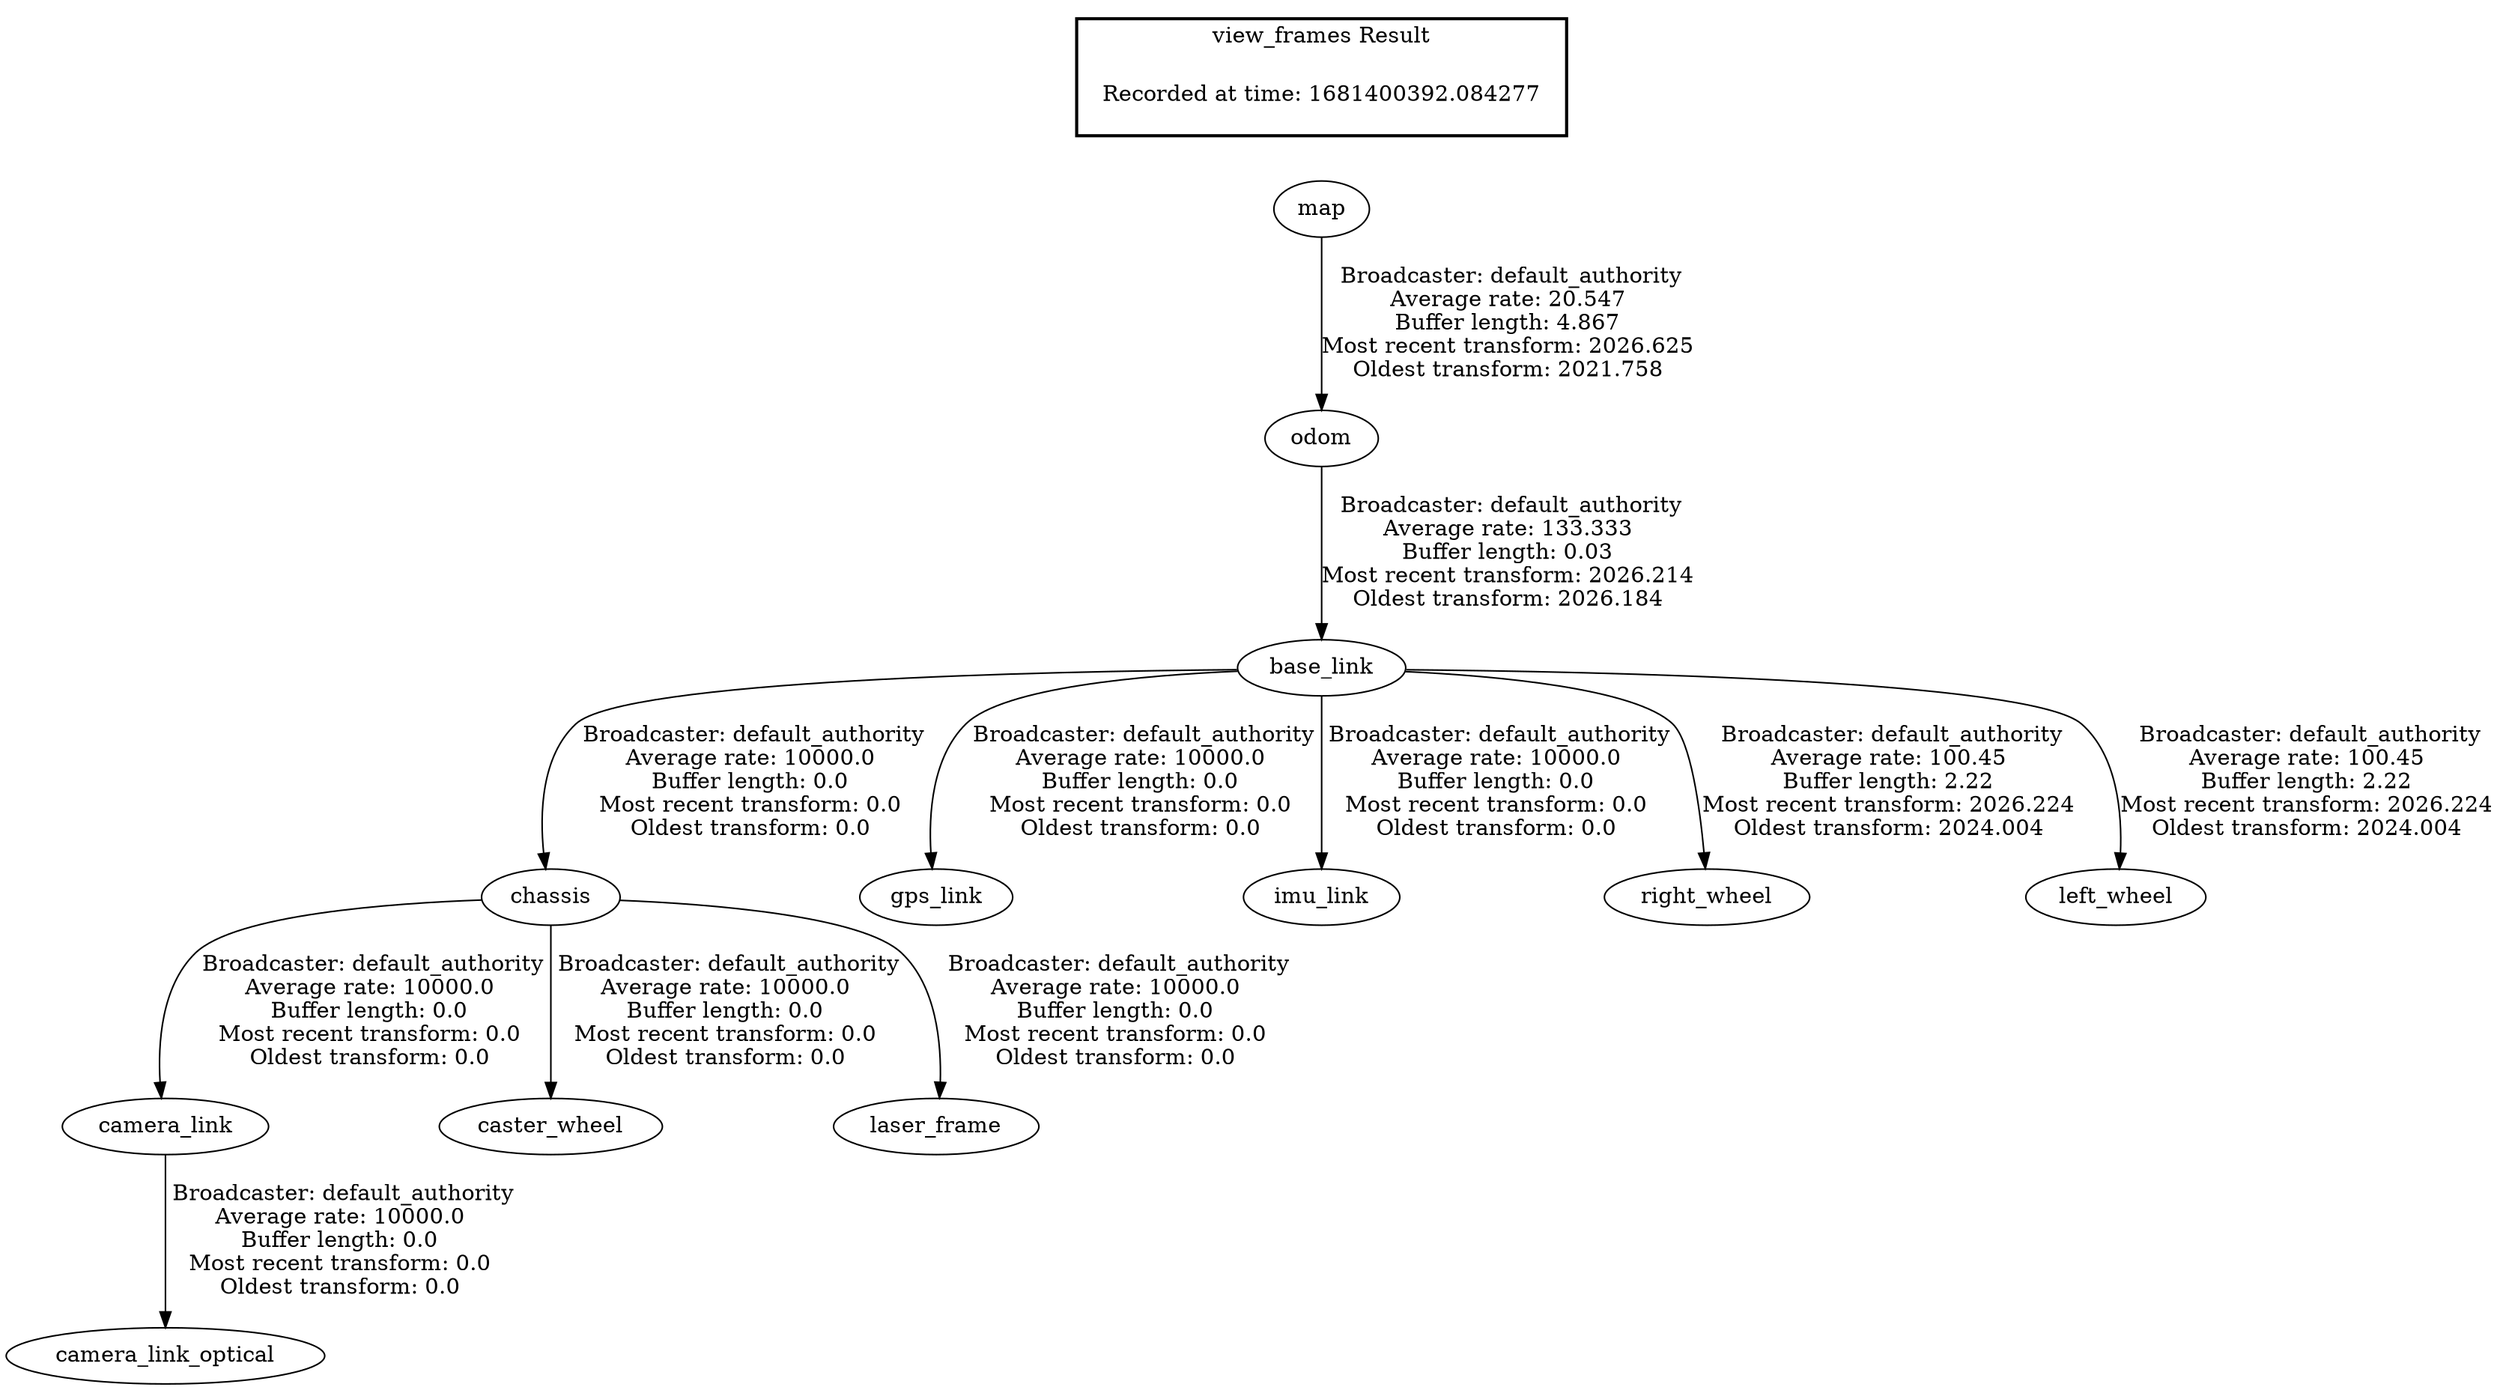 digraph G {
"map" -> "odom"[label=" Broadcaster: default_authority\nAverage rate: 20.547\nBuffer length: 4.867\nMost recent transform: 2026.625\nOldest transform: 2021.758\n"];
"odom" -> "base_link"[label=" Broadcaster: default_authority\nAverage rate: 133.333\nBuffer length: 0.03\nMost recent transform: 2026.214\nOldest transform: 2026.184\n"];
"chassis" -> "camera_link"[label=" Broadcaster: default_authority\nAverage rate: 10000.0\nBuffer length: 0.0\nMost recent transform: 0.0\nOldest transform: 0.0\n"];
"base_link" -> "chassis"[label=" Broadcaster: default_authority\nAverage rate: 10000.0\nBuffer length: 0.0\nMost recent transform: 0.0\nOldest transform: 0.0\n"];
"camera_link" -> "camera_link_optical"[label=" Broadcaster: default_authority\nAverage rate: 10000.0\nBuffer length: 0.0\nMost recent transform: 0.0\nOldest transform: 0.0\n"];
"chassis" -> "caster_wheel"[label=" Broadcaster: default_authority\nAverage rate: 10000.0\nBuffer length: 0.0\nMost recent transform: 0.0\nOldest transform: 0.0\n"];
"base_link" -> "gps_link"[label=" Broadcaster: default_authority\nAverage rate: 10000.0\nBuffer length: 0.0\nMost recent transform: 0.0\nOldest transform: 0.0\n"];
"base_link" -> "imu_link"[label=" Broadcaster: default_authority\nAverage rate: 10000.0\nBuffer length: 0.0\nMost recent transform: 0.0\nOldest transform: 0.0\n"];
"chassis" -> "laser_frame"[label=" Broadcaster: default_authority\nAverage rate: 10000.0\nBuffer length: 0.0\nMost recent transform: 0.0\nOldest transform: 0.0\n"];
"base_link" -> "right_wheel"[label=" Broadcaster: default_authority\nAverage rate: 100.45\nBuffer length: 2.22\nMost recent transform: 2026.224\nOldest transform: 2024.004\n"];
"base_link" -> "left_wheel"[label=" Broadcaster: default_authority\nAverage rate: 100.45\nBuffer length: 2.22\nMost recent transform: 2026.224\nOldest transform: 2024.004\n"];
edge [style=invis];
 subgraph cluster_legend { style=bold; color=black; label ="view_frames Result";
"Recorded at time: 1681400392.084277"[ shape=plaintext ] ;
}->"map";
}